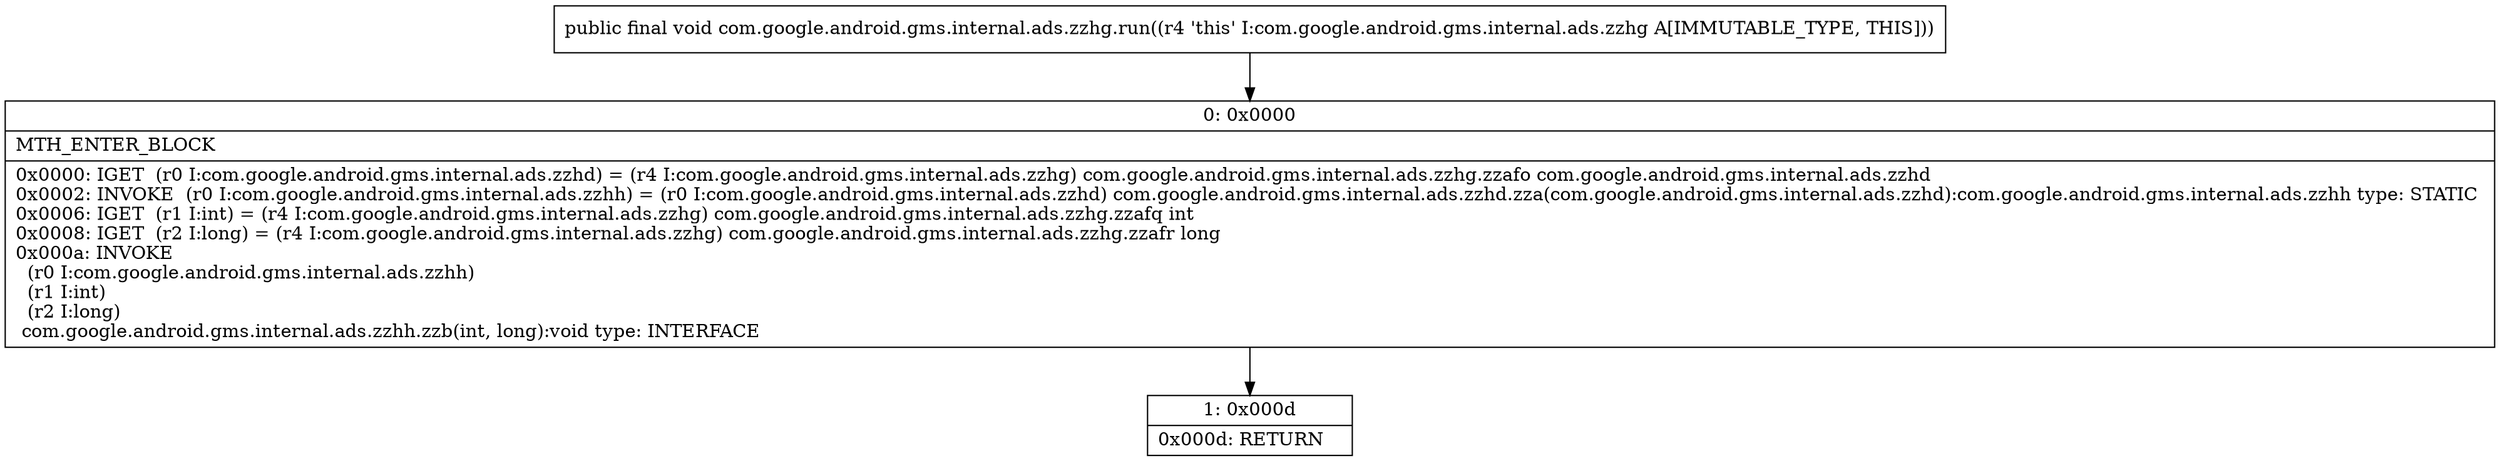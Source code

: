 digraph "CFG forcom.google.android.gms.internal.ads.zzhg.run()V" {
Node_0 [shape=record,label="{0\:\ 0x0000|MTH_ENTER_BLOCK\l|0x0000: IGET  (r0 I:com.google.android.gms.internal.ads.zzhd) = (r4 I:com.google.android.gms.internal.ads.zzhg) com.google.android.gms.internal.ads.zzhg.zzafo com.google.android.gms.internal.ads.zzhd \l0x0002: INVOKE  (r0 I:com.google.android.gms.internal.ads.zzhh) = (r0 I:com.google.android.gms.internal.ads.zzhd) com.google.android.gms.internal.ads.zzhd.zza(com.google.android.gms.internal.ads.zzhd):com.google.android.gms.internal.ads.zzhh type: STATIC \l0x0006: IGET  (r1 I:int) = (r4 I:com.google.android.gms.internal.ads.zzhg) com.google.android.gms.internal.ads.zzhg.zzafq int \l0x0008: IGET  (r2 I:long) = (r4 I:com.google.android.gms.internal.ads.zzhg) com.google.android.gms.internal.ads.zzhg.zzafr long \l0x000a: INVOKE  \l  (r0 I:com.google.android.gms.internal.ads.zzhh)\l  (r1 I:int)\l  (r2 I:long)\l com.google.android.gms.internal.ads.zzhh.zzb(int, long):void type: INTERFACE \l}"];
Node_1 [shape=record,label="{1\:\ 0x000d|0x000d: RETURN   \l}"];
MethodNode[shape=record,label="{public final void com.google.android.gms.internal.ads.zzhg.run((r4 'this' I:com.google.android.gms.internal.ads.zzhg A[IMMUTABLE_TYPE, THIS])) }"];
MethodNode -> Node_0;
Node_0 -> Node_1;
}

